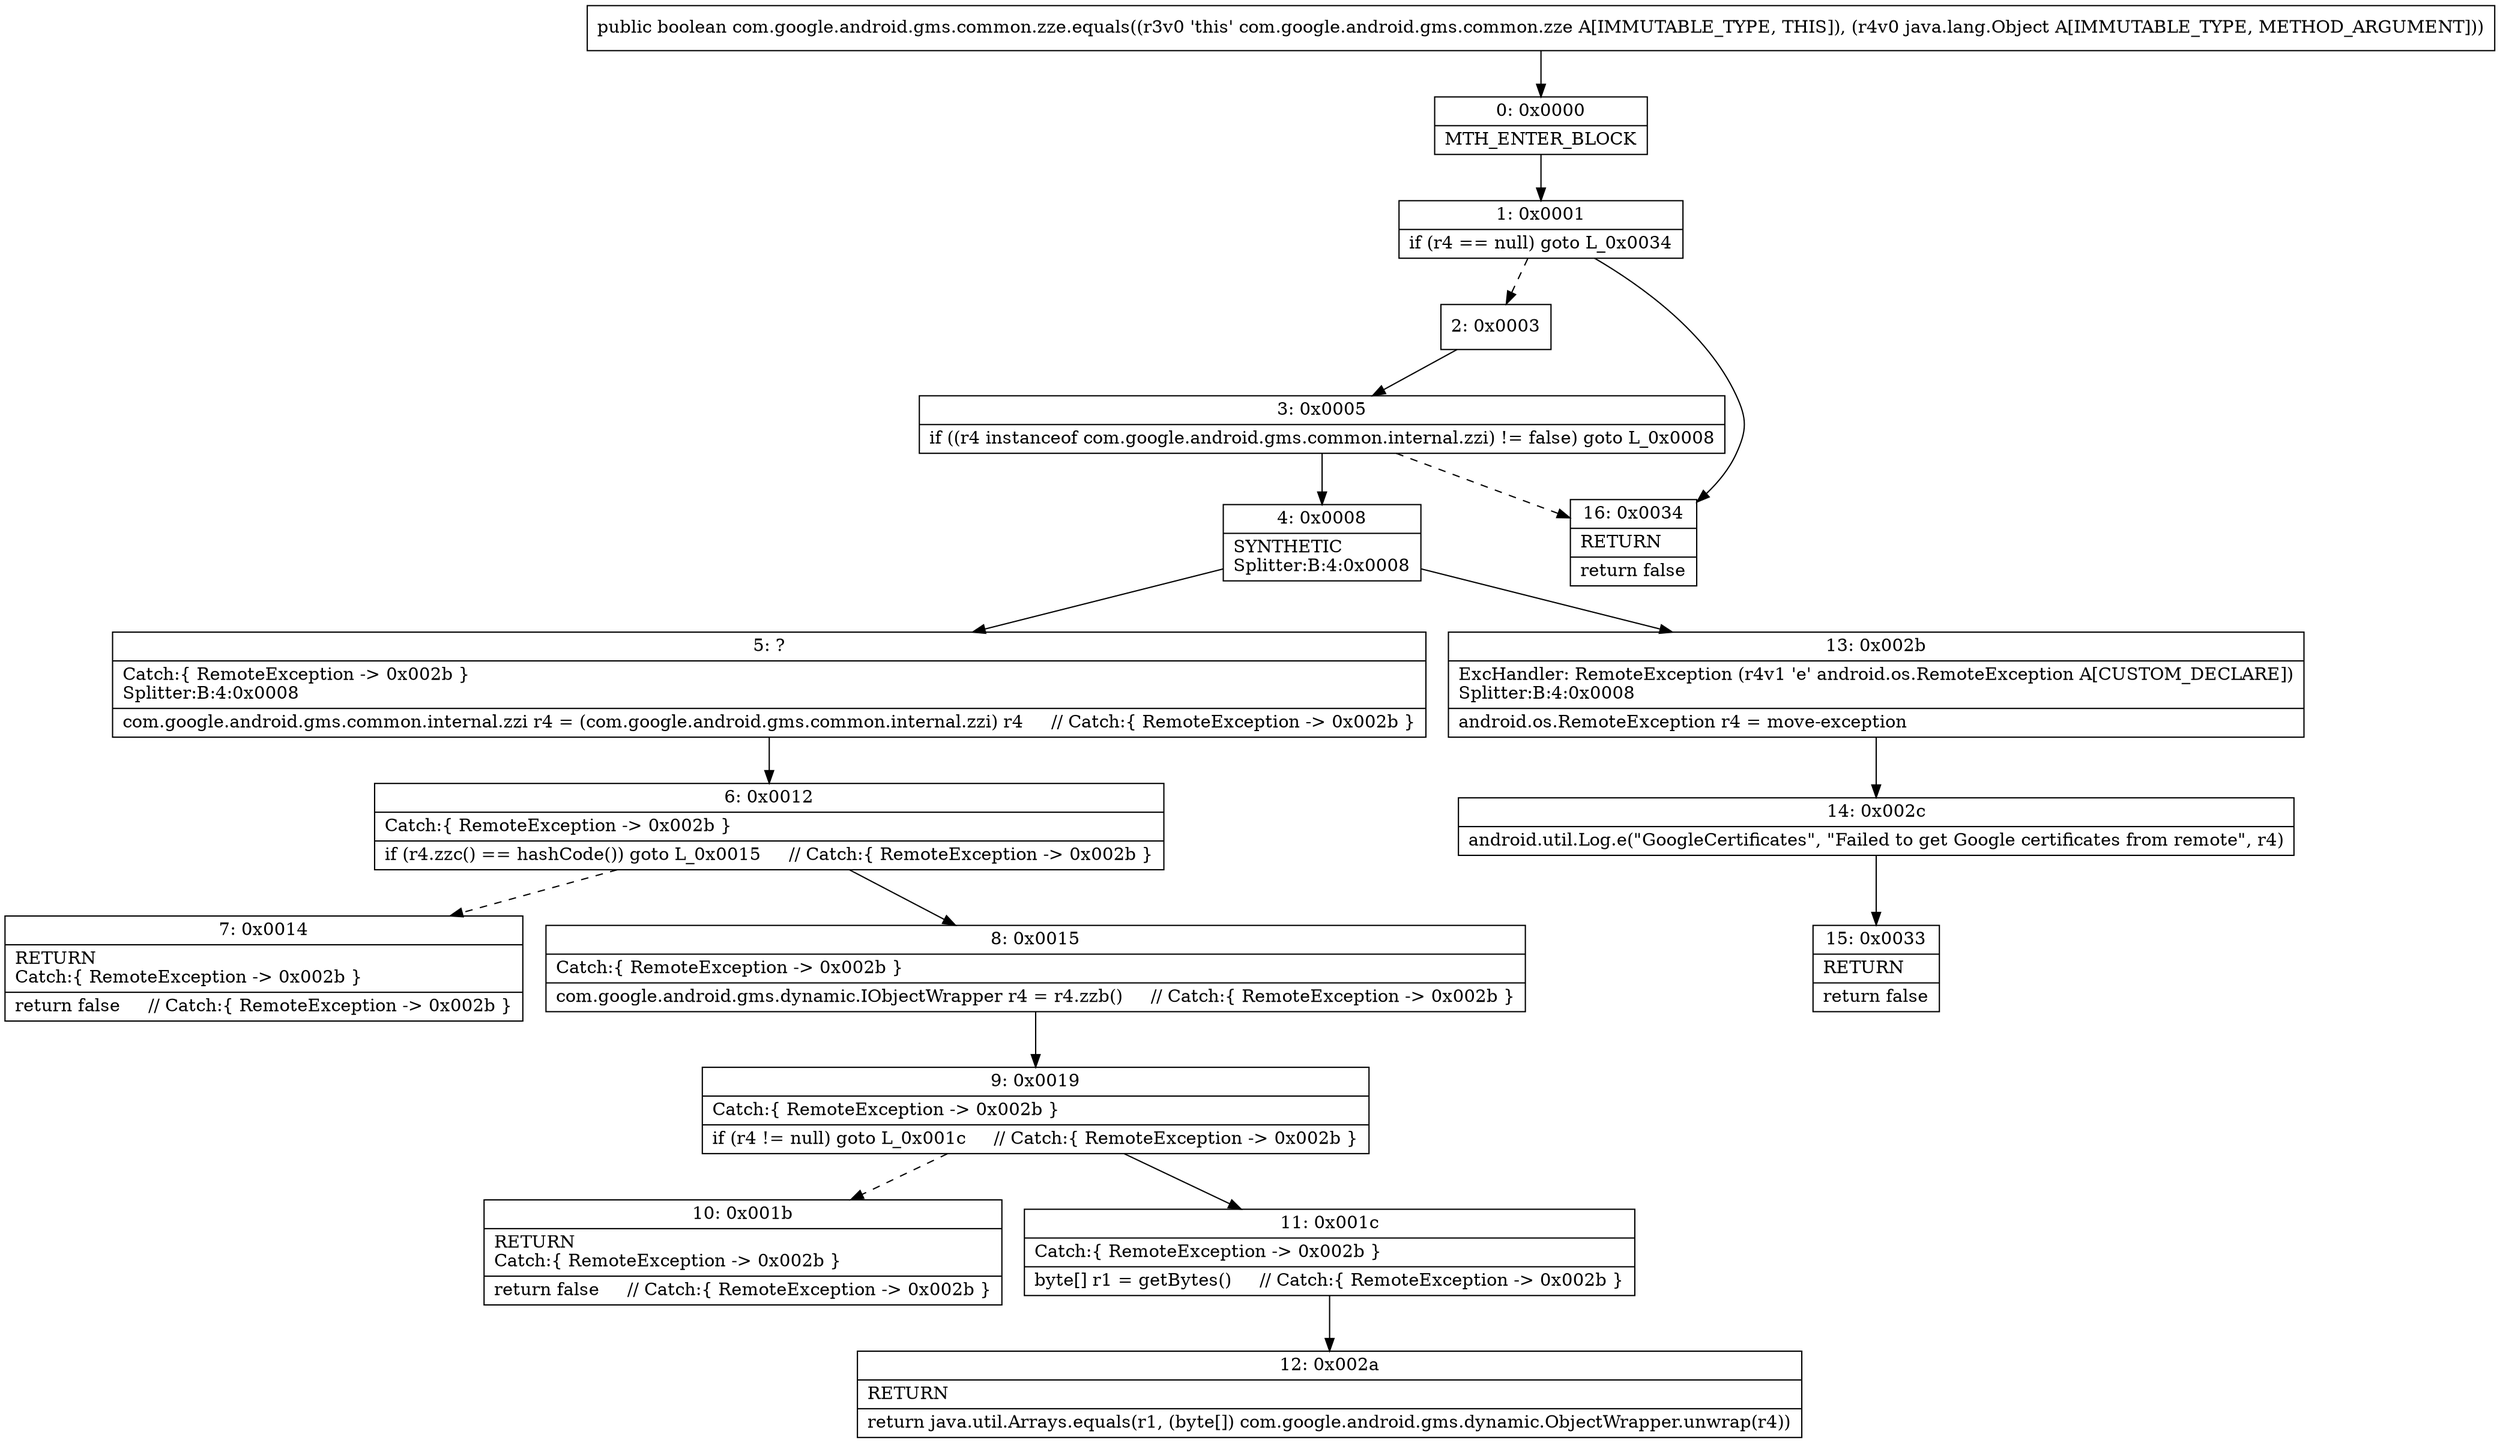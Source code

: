 digraph "CFG forcom.google.android.gms.common.zze.equals(Ljava\/lang\/Object;)Z" {
Node_0 [shape=record,label="{0\:\ 0x0000|MTH_ENTER_BLOCK\l}"];
Node_1 [shape=record,label="{1\:\ 0x0001|if (r4 == null) goto L_0x0034\l}"];
Node_2 [shape=record,label="{2\:\ 0x0003}"];
Node_3 [shape=record,label="{3\:\ 0x0005|if ((r4 instanceof com.google.android.gms.common.internal.zzi) != false) goto L_0x0008\l}"];
Node_4 [shape=record,label="{4\:\ 0x0008|SYNTHETIC\lSplitter:B:4:0x0008\l}"];
Node_5 [shape=record,label="{5\:\ ?|Catch:\{ RemoteException \-\> 0x002b \}\lSplitter:B:4:0x0008\l|com.google.android.gms.common.internal.zzi r4 = (com.google.android.gms.common.internal.zzi) r4     \/\/ Catch:\{ RemoteException \-\> 0x002b \}\l}"];
Node_6 [shape=record,label="{6\:\ 0x0012|Catch:\{ RemoteException \-\> 0x002b \}\l|if (r4.zzc() == hashCode()) goto L_0x0015     \/\/ Catch:\{ RemoteException \-\> 0x002b \}\l}"];
Node_7 [shape=record,label="{7\:\ 0x0014|RETURN\lCatch:\{ RemoteException \-\> 0x002b \}\l|return false     \/\/ Catch:\{ RemoteException \-\> 0x002b \}\l}"];
Node_8 [shape=record,label="{8\:\ 0x0015|Catch:\{ RemoteException \-\> 0x002b \}\l|com.google.android.gms.dynamic.IObjectWrapper r4 = r4.zzb()     \/\/ Catch:\{ RemoteException \-\> 0x002b \}\l}"];
Node_9 [shape=record,label="{9\:\ 0x0019|Catch:\{ RemoteException \-\> 0x002b \}\l|if (r4 != null) goto L_0x001c     \/\/ Catch:\{ RemoteException \-\> 0x002b \}\l}"];
Node_10 [shape=record,label="{10\:\ 0x001b|RETURN\lCatch:\{ RemoteException \-\> 0x002b \}\l|return false     \/\/ Catch:\{ RemoteException \-\> 0x002b \}\l}"];
Node_11 [shape=record,label="{11\:\ 0x001c|Catch:\{ RemoteException \-\> 0x002b \}\l|byte[] r1 = getBytes()     \/\/ Catch:\{ RemoteException \-\> 0x002b \}\l}"];
Node_12 [shape=record,label="{12\:\ 0x002a|RETURN\l|return java.util.Arrays.equals(r1, (byte[]) com.google.android.gms.dynamic.ObjectWrapper.unwrap(r4))\l}"];
Node_13 [shape=record,label="{13\:\ 0x002b|ExcHandler: RemoteException (r4v1 'e' android.os.RemoteException A[CUSTOM_DECLARE])\lSplitter:B:4:0x0008\l|android.os.RemoteException r4 = move\-exception\l}"];
Node_14 [shape=record,label="{14\:\ 0x002c|android.util.Log.e(\"GoogleCertificates\", \"Failed to get Google certificates from remote\", r4)\l}"];
Node_15 [shape=record,label="{15\:\ 0x0033|RETURN\l|return false\l}"];
Node_16 [shape=record,label="{16\:\ 0x0034|RETURN\l|return false\l}"];
MethodNode[shape=record,label="{public boolean com.google.android.gms.common.zze.equals((r3v0 'this' com.google.android.gms.common.zze A[IMMUTABLE_TYPE, THIS]), (r4v0 java.lang.Object A[IMMUTABLE_TYPE, METHOD_ARGUMENT])) }"];
MethodNode -> Node_0;
Node_0 -> Node_1;
Node_1 -> Node_2[style=dashed];
Node_1 -> Node_16;
Node_2 -> Node_3;
Node_3 -> Node_4;
Node_3 -> Node_16[style=dashed];
Node_4 -> Node_5;
Node_4 -> Node_13;
Node_5 -> Node_6;
Node_6 -> Node_7[style=dashed];
Node_6 -> Node_8;
Node_8 -> Node_9;
Node_9 -> Node_10[style=dashed];
Node_9 -> Node_11;
Node_11 -> Node_12;
Node_13 -> Node_14;
Node_14 -> Node_15;
}

